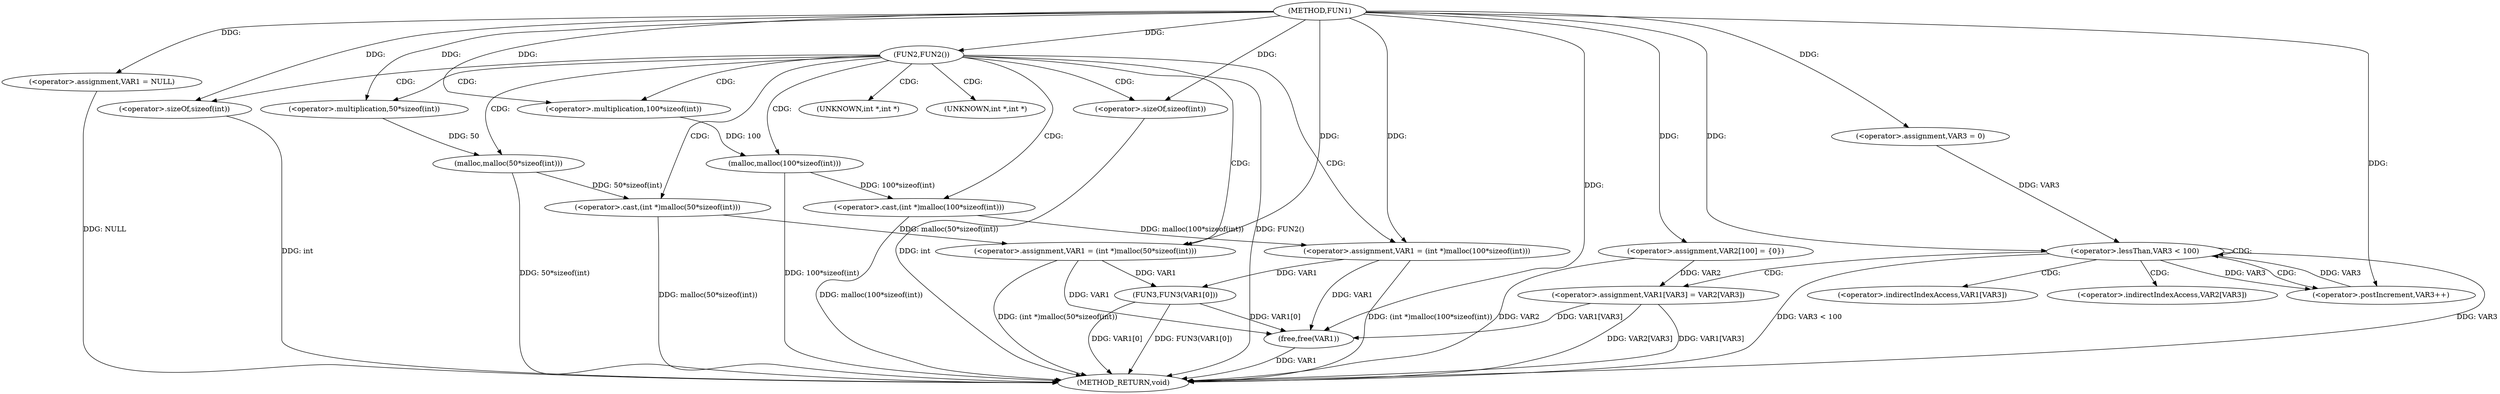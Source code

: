 digraph FUN1 {  
"1000100" [label = "(METHOD,FUN1)" ]
"1000158" [label = "(METHOD_RETURN,void)" ]
"1000103" [label = "(<operator>.assignment,VAR1 = NULL)" ]
"1000107" [label = "(FUN2,FUN2())" ]
"1000109" [label = "(<operator>.assignment,VAR1 = (int *)malloc(50*sizeof(int)))" ]
"1000111" [label = "(<operator>.cast,(int *)malloc(50*sizeof(int)))" ]
"1000113" [label = "(malloc,malloc(50*sizeof(int)))" ]
"1000114" [label = "(<operator>.multiplication,50*sizeof(int))" ]
"1000116" [label = "(<operator>.sizeOf,sizeof(int))" ]
"1000120" [label = "(<operator>.assignment,VAR1 = (int *)malloc(100*sizeof(int)))" ]
"1000122" [label = "(<operator>.cast,(int *)malloc(100*sizeof(int)))" ]
"1000124" [label = "(malloc,malloc(100*sizeof(int)))" ]
"1000125" [label = "(<operator>.multiplication,100*sizeof(int))" ]
"1000127" [label = "(<operator>.sizeOf,sizeof(int))" ]
"1000131" [label = "(<operator>.assignment,VAR2[100] = {0})" ]
"1000136" [label = "(<operator>.assignment,VAR3 = 0)" ]
"1000139" [label = "(<operator>.lessThan,VAR3 < 100)" ]
"1000142" [label = "(<operator>.postIncrement,VAR3++)" ]
"1000145" [label = "(<operator>.assignment,VAR1[VAR3] = VAR2[VAR3])" ]
"1000152" [label = "(FUN3,FUN3(VAR1[0]))" ]
"1000156" [label = "(free,free(VAR1))" ]
"1000112" [label = "(UNKNOWN,int *,int *)" ]
"1000123" [label = "(UNKNOWN,int *,int *)" ]
"1000146" [label = "(<operator>.indirectIndexAccess,VAR1[VAR3])" ]
"1000149" [label = "(<operator>.indirectIndexAccess,VAR2[VAR3])" ]
  "1000116" -> "1000158"  [ label = "DDG: int"] 
  "1000124" -> "1000158"  [ label = "DDG: 100*sizeof(int)"] 
  "1000107" -> "1000158"  [ label = "DDG: FUN2()"] 
  "1000156" -> "1000158"  [ label = "DDG: VAR1"] 
  "1000103" -> "1000158"  [ label = "DDG: NULL"] 
  "1000113" -> "1000158"  [ label = "DDG: 50*sizeof(int)"] 
  "1000145" -> "1000158"  [ label = "DDG: VAR2[VAR3]"] 
  "1000145" -> "1000158"  [ label = "DDG: VAR1[VAR3]"] 
  "1000131" -> "1000158"  [ label = "DDG: VAR2"] 
  "1000139" -> "1000158"  [ label = "DDG: VAR3 < 100"] 
  "1000139" -> "1000158"  [ label = "DDG: VAR3"] 
  "1000152" -> "1000158"  [ label = "DDG: FUN3(VAR1[0])"] 
  "1000152" -> "1000158"  [ label = "DDG: VAR1[0]"] 
  "1000111" -> "1000158"  [ label = "DDG: malloc(50*sizeof(int))"] 
  "1000120" -> "1000158"  [ label = "DDG: (int *)malloc(100*sizeof(int))"] 
  "1000127" -> "1000158"  [ label = "DDG: int"] 
  "1000109" -> "1000158"  [ label = "DDG: (int *)malloc(50*sizeof(int))"] 
  "1000122" -> "1000158"  [ label = "DDG: malloc(100*sizeof(int))"] 
  "1000100" -> "1000103"  [ label = "DDG: "] 
  "1000100" -> "1000107"  [ label = "DDG: "] 
  "1000111" -> "1000109"  [ label = "DDG: malloc(50*sizeof(int))"] 
  "1000100" -> "1000109"  [ label = "DDG: "] 
  "1000113" -> "1000111"  [ label = "DDG: 50*sizeof(int)"] 
  "1000114" -> "1000113"  [ label = "DDG: 50"] 
  "1000100" -> "1000114"  [ label = "DDG: "] 
  "1000100" -> "1000116"  [ label = "DDG: "] 
  "1000122" -> "1000120"  [ label = "DDG: malloc(100*sizeof(int))"] 
  "1000100" -> "1000120"  [ label = "DDG: "] 
  "1000124" -> "1000122"  [ label = "DDG: 100*sizeof(int)"] 
  "1000125" -> "1000124"  [ label = "DDG: 100"] 
  "1000100" -> "1000125"  [ label = "DDG: "] 
  "1000100" -> "1000127"  [ label = "DDG: "] 
  "1000100" -> "1000131"  [ label = "DDG: "] 
  "1000100" -> "1000136"  [ label = "DDG: "] 
  "1000142" -> "1000139"  [ label = "DDG: VAR3"] 
  "1000136" -> "1000139"  [ label = "DDG: VAR3"] 
  "1000100" -> "1000139"  [ label = "DDG: "] 
  "1000139" -> "1000142"  [ label = "DDG: VAR3"] 
  "1000100" -> "1000142"  [ label = "DDG: "] 
  "1000131" -> "1000145"  [ label = "DDG: VAR2"] 
  "1000120" -> "1000152"  [ label = "DDG: VAR1"] 
  "1000109" -> "1000152"  [ label = "DDG: VAR1"] 
  "1000120" -> "1000156"  [ label = "DDG: VAR1"] 
  "1000152" -> "1000156"  [ label = "DDG: VAR1[0]"] 
  "1000109" -> "1000156"  [ label = "DDG: VAR1"] 
  "1000145" -> "1000156"  [ label = "DDG: VAR1[VAR3]"] 
  "1000100" -> "1000156"  [ label = "DDG: "] 
  "1000107" -> "1000112"  [ label = "CDG: "] 
  "1000107" -> "1000125"  [ label = "CDG: "] 
  "1000107" -> "1000116"  [ label = "CDG: "] 
  "1000107" -> "1000120"  [ label = "CDG: "] 
  "1000107" -> "1000113"  [ label = "CDG: "] 
  "1000107" -> "1000127"  [ label = "CDG: "] 
  "1000107" -> "1000111"  [ label = "CDG: "] 
  "1000107" -> "1000109"  [ label = "CDG: "] 
  "1000107" -> "1000123"  [ label = "CDG: "] 
  "1000107" -> "1000124"  [ label = "CDG: "] 
  "1000107" -> "1000114"  [ label = "CDG: "] 
  "1000107" -> "1000122"  [ label = "CDG: "] 
  "1000139" -> "1000142"  [ label = "CDG: "] 
  "1000139" -> "1000145"  [ label = "CDG: "] 
  "1000139" -> "1000139"  [ label = "CDG: "] 
  "1000139" -> "1000146"  [ label = "CDG: "] 
  "1000139" -> "1000149"  [ label = "CDG: "] 
}
